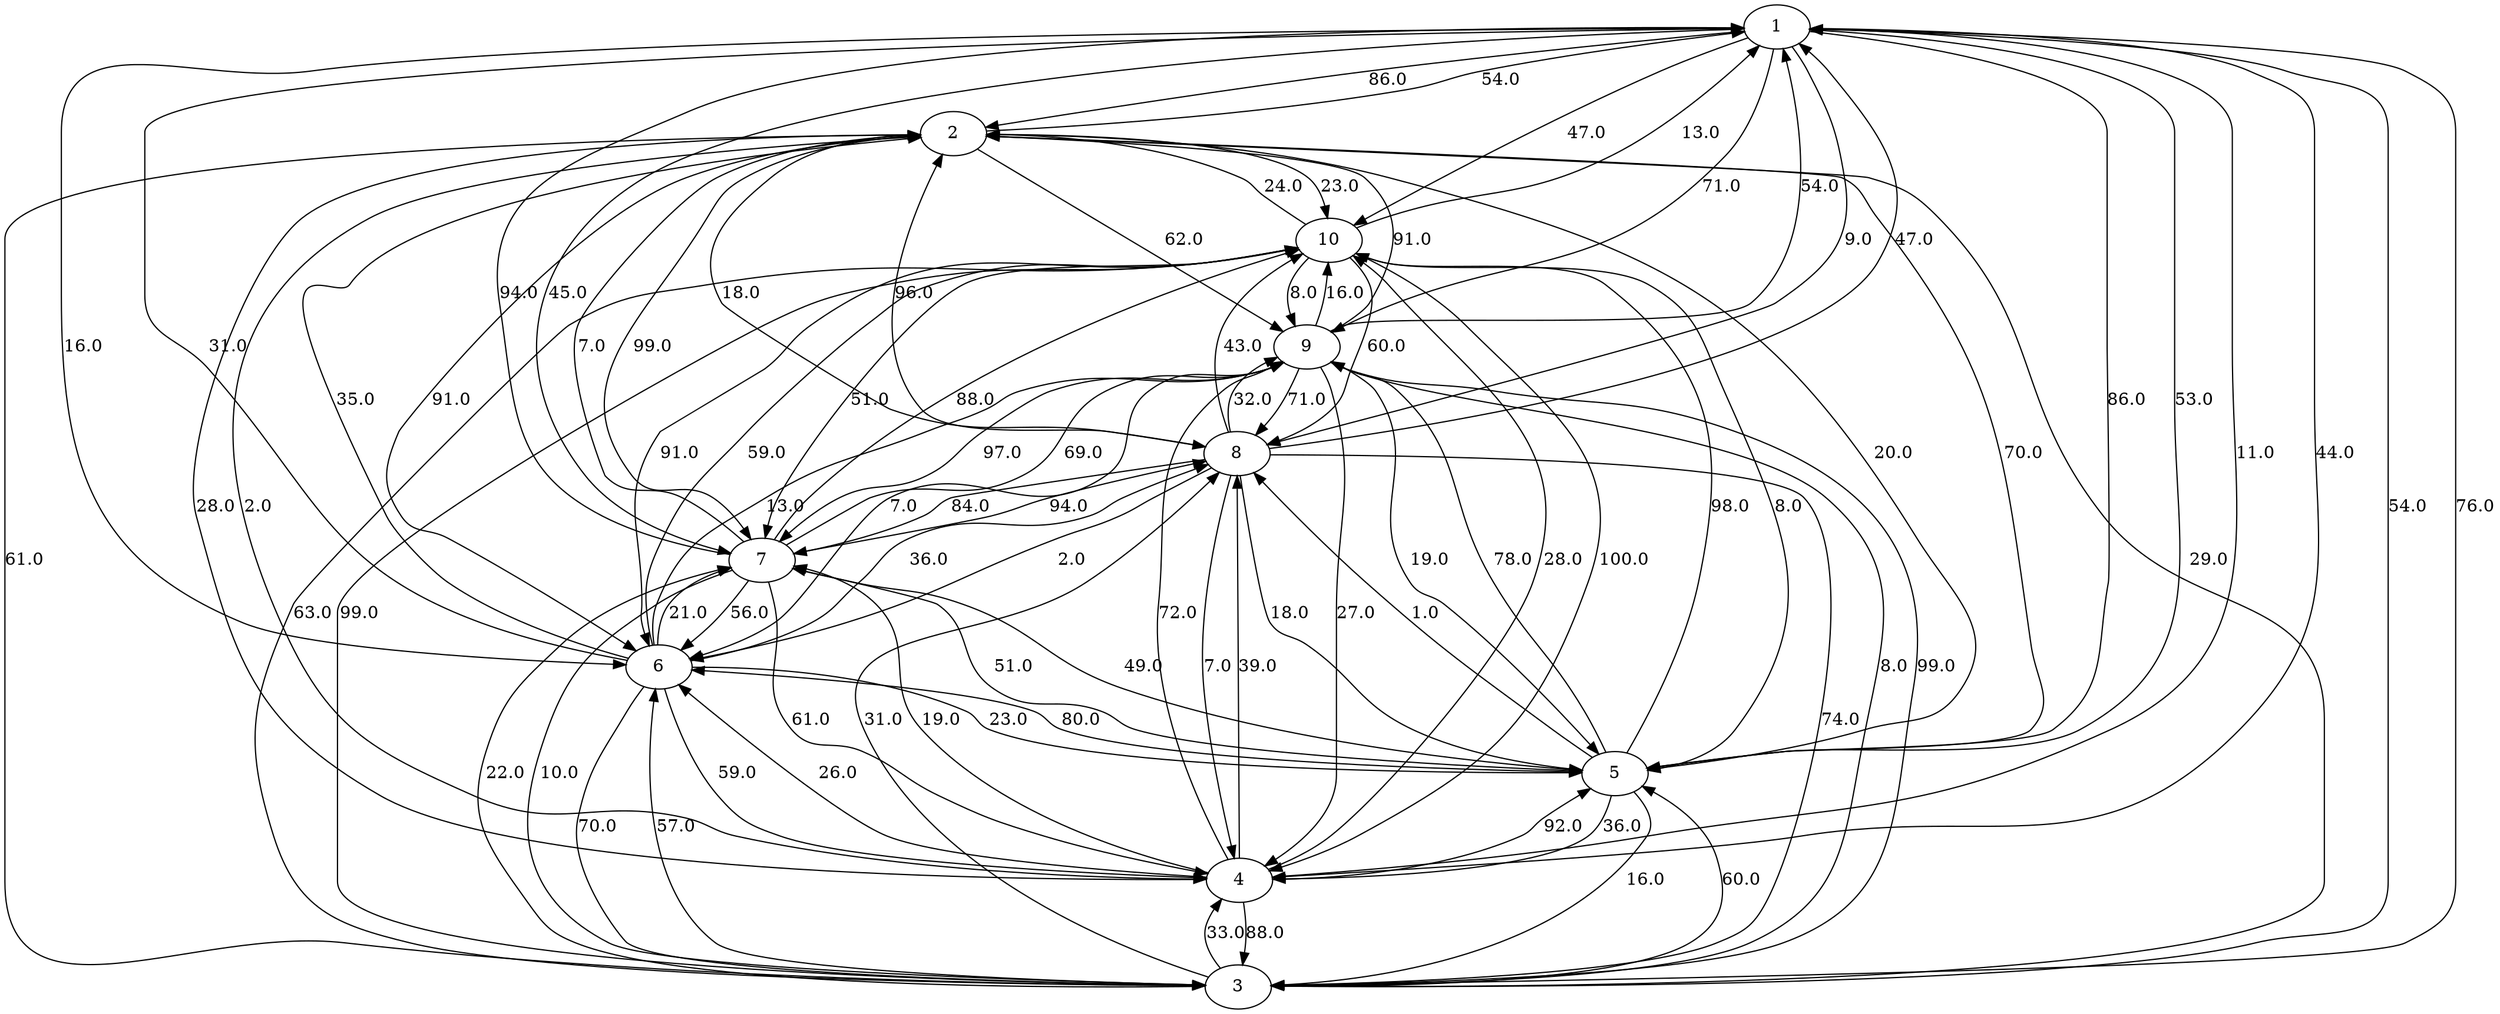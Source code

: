 strict digraph G {
  1 [ label="1" ];
  2 [ label="2" ];
  3 [ label="3" ];
  4 [ label="4" ];
  5 [ label="5" ];
  6 [ label="6" ];
  7 [ label="7" ];
  8 [ label="8" ];
  9 [ label="9" ];
  10 [ label="10" ];
  6 -> 1 [ label="31.0" ];
  8 -> 3 [ label="74.0" ];
  4 -> 7 [ label="19.0" ];
  3 -> 1 [ label="76.0" ];
  8 -> 5 [ label="18.0" ];
  6 -> 3 [ label="70.0" ];
  8 -> 7 [ label="84.0" ];
  10 -> 7 [ label="51.0" ];
  7 -> 6 [ label="56.0" ];
  1 -> 4 [ label="44.0" ];
  3 -> 4 [ label="33.0" ];
  9 -> 1 [ label="54.0" ];
  4 -> 8 [ label="39.0" ];
  2 -> 4 [ label="2.0" ];
  9 -> 10 [ label="16.0" ];
  10 -> 9 [ label="8.0" ];
  2 -> 3 [ label="61.0" ];
  6 -> 10 [ label="59.0" ];
  10 -> 5 [ label="8.0" ];
  7 -> 8 [ label="94.0" ];
  4 -> 10 [ label="28.0" ];
  4 -> 2 [ label="28.0" ];
  1 -> 5 [ label="86.0" ];
  1 -> 3 [ label="54.0" ];
  5 -> 4 [ label="36.0" ];
  4 -> 3 [ label="88.0" ];
  10 -> 8 [ label="60.0" ];
  9 -> 5 [ label="19.0" ];
  8 -> 6 [ label="2.0" ];
  1 -> 8 [ label="9.0" ];
  1 -> 7 [ label="45.0" ];
  2 -> 9 [ label="62.0" ];
  2 -> 10 [ label="23.0" ];
  2 -> 8 [ label="18.0" ];
  1 -> 10 [ label="47.0" ];
  8 -> 2 [ label="96.0" ];
  7 -> 4 [ label="61.0" ];
  9 -> 8 [ label="71.0" ];
  9 -> 7 [ label="97.0" ];
  8 -> 9 [ label="32.0" ];
  3 -> 8 [ label="31.0" ];
  3 -> 10 [ label="99.0" ];
  3 -> 9 [ label="8.0" ];
  10 -> 1 [ label="13.0" ];
  9 -> 2 [ label="91.0" ];
  10 -> 4 [ label="100.0" ];
  2 -> 5 [ label="70.0" ];
  8 -> 4 [ label="7.0" ];
  5 -> 9 [ label="78.0" ];
  4 -> 5 [ label="92.0" ];
  1 -> 6 [ label="16.0" ];
  10 -> 6 [ label="91.0" ];
  3 -> 6 [ label="57.0" ];
  9 -> 3 [ label="99.0" ];
  5 -> 6 [ label="80.0" ];
  6 -> 4 [ label="59.0" ];
  1 -> 2 [ label="86.0" ];
  7 -> 3 [ label="10.0" ];
  3 -> 2 [ label="29.0" ];
  6 -> 7 [ label="21.0" ];
  5 -> 1 [ label="53.0" ];
  2 -> 7 [ label="99.0" ];
  4 -> 1 [ label="11.0" ];
  10 -> 2 [ label="24.0" ];
  7 -> 9 [ label="69.0" ];
  3 -> 5 [ label="60.0" ];
  2 -> 1 [ label="54.0" ];
  4 -> 9 [ label="72.0" ];
  2 -> 6 [ label="91.0" ];
  4 -> 6 [ label="26.0" ];
  3 -> 7 [ label="22.0" ];
  9 -> 4 [ label="27.0" ];
  1 -> 9 [ label="71.0" ];
  8 -> 1 [ label="47.0" ];
  10 -> 3 [ label="63.0" ];
  6 -> 2 [ label="35.0" ];
  5 -> 8 [ label="1.0" ];
  6 -> 8 [ label="36.0" ];
  7 -> 2 [ label="7.0" ];
  5 -> 3 [ label="16.0" ];
  5 -> 2 [ label="20.0" ];
  5 -> 10 [ label="98.0" ];
  5 -> 7 [ label="51.0" ];
  6 -> 5 [ label="23.0" ];
  7 -> 1 [ label="94.0" ];
  9 -> 6 [ label="7.0" ];
  7 -> 10 [ label="88.0" ];
  8 -> 10 [ label="43.0" ];
  6 -> 9 [ label="13.0" ];
  7 -> 5 [ label="49.0" ];
}
strict digraph G {
  1 [ label="1" ];
  2 [ label="2" ];
  3 [ label="3" ];
  4 [ label="4" ];
  5 [ label="5" ];
  6 [ label="6" ];
  7 [ label="7" ];
  8 [ label="8" ];
  9 [ label="9" ];
  10 [ label="10" ];
  6 -> 1 [ label="31.0" ];
  8 -> 3 [ label="74.0" ];
  4 -> 7 [ label="19.0" ];
  3 -> 1 [ label="76.0" ];
  8 -> 5 [ label="18.0" ];
  6 -> 3 [ label="70.0" ];
  8 -> 7 [ label="84.0" ];
  10 -> 7 [ label="51.0" ];
  7 -> 6 [ label="56.0" ];
  1 -> 4 [ label="44.0" ];
  3 -> 4 [ label="33.0" ];
  9 -> 1 [ label="54.0" ];
  4 -> 8 [ label="39.0" ];
  2 -> 4 [ label="2.0" ];
  9 -> 10 [ label="16.0" ];
  10 -> 9 [ label="8.0" ];
  2 -> 3 [ label="61.0" ];
  6 -> 10 [ label="59.0" ];
  10 -> 5 [ label="8.0" ];
  7 -> 8 [ label="94.0" ];
  4 -> 10 [ label="28.0" ];
  4 -> 2 [ label="28.0" ];
  1 -> 5 [ label="86.0" ];
  1 -> 3 [ label="54.0" ];
  5 -> 4 [ label="36.0" ];
  4 -> 3 [ label="88.0" ];
  10 -> 8 [ label="60.0" ];
  9 -> 5 [ label="19.0" ];
  8 -> 6 [ label="2.0" ];
  1 -> 8 [ label="9.0" ];
  1 -> 7 [ label="45.0" ];
  2 -> 9 [ label="62.0" ];
  2 -> 10 [ label="23.0" ];
  2 -> 8 [ label="18.0" ];
  1 -> 10 [ label="47.0" ];
  8 -> 2 [ label="96.0" ];
  7 -> 4 [ label="61.0" ];
  9 -> 8 [ label="71.0" ];
  9 -> 7 [ label="97.0" ];
  8 -> 9 [ label="32.0" ];
  3 -> 8 [ label="31.0" ];
  3 -> 10 [ label="99.0" ];
  3 -> 9 [ label="8.0" ];
  10 -> 1 [ label="13.0" ];
  9 -> 2 [ label="91.0" ];
  10 -> 4 [ label="100.0" ];
  2 -> 5 [ label="70.0" ];
  8 -> 4 [ label="7.0" ];
  5 -> 9 [ label="78.0" ];
  4 -> 5 [ label="92.0" ];
  1 -> 6 [ label="16.0" ];
  10 -> 6 [ label="91.0" ];
  3 -> 6 [ label="57.0" ];
  9 -> 3 [ label="99.0" ];
  5 -> 6 [ label="80.0" ];
  6 -> 4 [ label="59.0" ];
  1 -> 2 [ label="86.0" ];
  7 -> 3 [ label="10.0" ];
  3 -> 2 [ label="29.0" ];
  6 -> 7 [ label="21.0" ];
  5 -> 1 [ label="53.0" ];
  2 -> 7 [ label="99.0" ];
  4 -> 1 [ label="11.0" ];
  10 -> 2 [ label="24.0" ];
  7 -> 9 [ label="69.0" ];
  3 -> 5 [ label="60.0" ];
  2 -> 1 [ label="54.0" ];
  4 -> 9 [ label="72.0" ];
  2 -> 6 [ label="91.0" ];
  4 -> 6 [ label="26.0" ];
  3 -> 7 [ label="22.0" ];
  9 -> 4 [ label="27.0" ];
  1 -> 9 [ label="71.0" ];
  8 -> 1 [ label="47.0" ];
  10 -> 3 [ label="63.0" ];
  6 -> 2 [ label="35.0" ];
  5 -> 8 [ label="1.0" ];
  6 -> 8 [ label="36.0" ];
  7 -> 2 [ label="7.0" ];
  5 -> 3 [ label="16.0" ];
  5 -> 2 [ label="20.0" ];
  5 -> 10 [ label="98.0" ];
  5 -> 7 [ label="51.0" ];
  6 -> 5 [ label="23.0" ];
  7 -> 1 [ label="94.0" ];
  9 -> 6 [ label="7.0" ];
  7 -> 10 [ label="88.0" ];
  8 -> 10 [ label="43.0" ];
  6 -> 9 [ label="13.0" ];
  7 -> 5 [ label="49.0" ];
}
